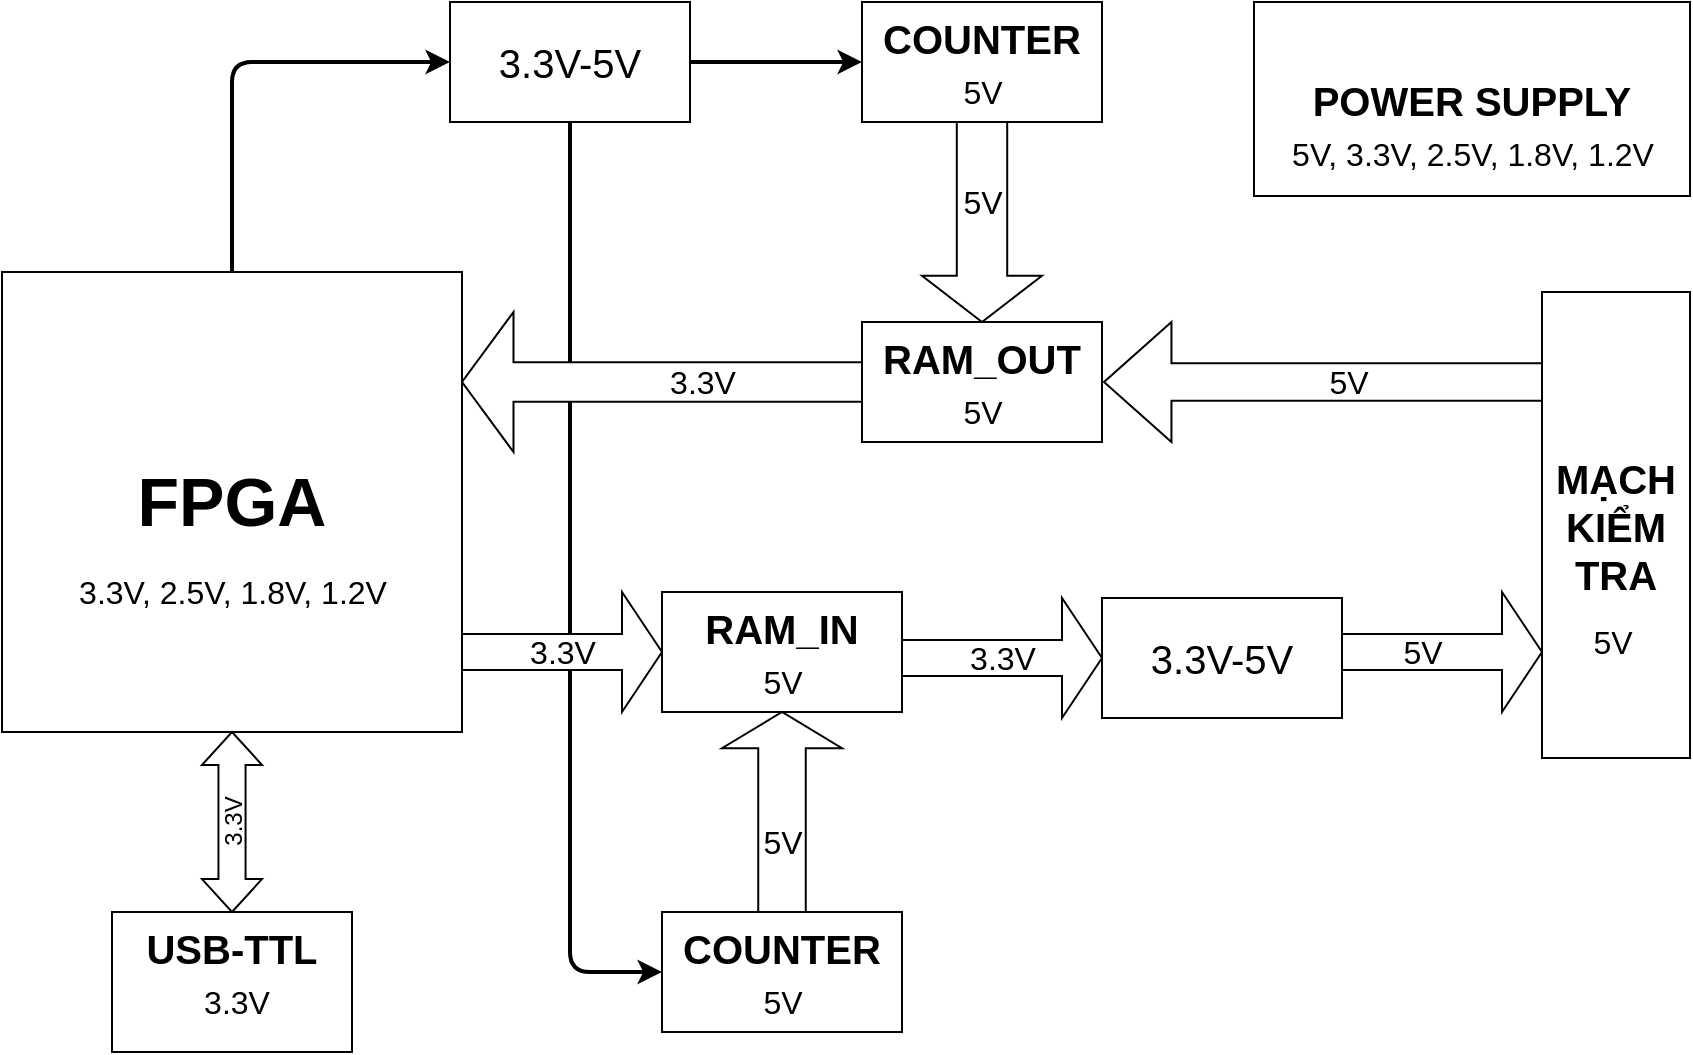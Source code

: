 <mxfile pages="5" scale="1" border="0">
    <diagram id="sGHtnwmwazoI8e1FeK_W" name="Sơ đồ phân chia điện áp">
        <mxGraphModel dx="1002" dy="568" grid="0" gridSize="10" guides="1" tooltips="1" connect="1" arrows="1" fold="1" page="0" pageScale="1" pageWidth="1169" pageHeight="827" math="0" shadow="0">
            <root>
                <mxCell id="0"/>
                <mxCell id="1" parent="0"/>
                <mxCell id="J04aRP4YRwg-HHfzy6TA-68" style="edgeStyle=orthogonalEdgeStyle;rounded=1;orthogonalLoop=1;jettySize=auto;html=1;entryX=0;entryY=0.5;entryDx=0;entryDy=0;fontSize=16;strokeWidth=2;movable=0;resizable=0;rotatable=0;deletable=0;editable=0;connectable=0;" parent="1" source="J04aRP4YRwg-HHfzy6TA-52" target="J04aRP4YRwg-HHfzy6TA-58" edge="1">
                    <mxGeometry relative="1" as="geometry"/>
                </mxCell>
                <mxCell id="J04aRP4YRwg-HHfzy6TA-1" value="&lt;font style=&quot;font-size: 20px;&quot;&gt;&lt;b&gt;COUNTER&lt;/b&gt;&lt;/font&gt;" style="rounded=0;whiteSpace=wrap;html=1;verticalAlign=top;movable=0;resizable=0;rotatable=0;deletable=0;editable=0;connectable=0;" parent="1" vertex="1">
                    <mxGeometry x="570" y="105" width="120" height="60" as="geometry"/>
                </mxCell>
                <mxCell id="J04aRP4YRwg-HHfzy6TA-3" value="&lt;font style=&quot;font-size: 34px;&quot;&gt;&lt;b&gt;FPGA&lt;/b&gt;&lt;/font&gt;" style="whiteSpace=wrap;html=1;aspect=fixed;movable=0;resizable=0;rotatable=0;deletable=0;editable=0;connectable=0;" parent="1" vertex="1">
                    <mxGeometry x="140" y="240" width="230" height="230" as="geometry"/>
                </mxCell>
                <mxCell id="J04aRP4YRwg-HHfzy6TA-7" value="" style="shape=singleArrow;direction=west;whiteSpace=wrap;html=1;fontSize=34;arrowWidth=0.281;arrowSize=0.125;movable=0;resizable=0;rotatable=0;deletable=0;editable=0;connectable=0;" parent="1" vertex="1">
                    <mxGeometry x="370" y="260" width="206" height="70" as="geometry"/>
                </mxCell>
                <mxCell id="J04aRP4YRwg-HHfzy6TA-9" value="" style="shape=singleArrow;whiteSpace=wrap;html=1;fontSize=20;movable=0;resizable=0;rotatable=0;deletable=0;editable=0;connectable=0;" parent="1" vertex="1">
                    <mxGeometry x="370" y="400" width="100" height="60" as="geometry"/>
                </mxCell>
                <mxCell id="J04aRP4YRwg-HHfzy6TA-10" value="&lt;font style=&quot;font-size: 20px;&quot;&gt;3.3V-5V&lt;/font&gt;" style="rounded=0;whiteSpace=wrap;html=1;movable=0;resizable=0;rotatable=0;deletable=0;editable=0;connectable=0;" parent="1" vertex="1">
                    <mxGeometry x="690" y="403" width="120" height="60" as="geometry"/>
                </mxCell>
                <mxCell id="J04aRP4YRwg-HHfzy6TA-19" value="3.3V" style="text;html=1;align=center;verticalAlign=middle;resizable=0;points=[];autosize=1;strokeColor=none;fillColor=none;fontSize=16;movable=0;rotatable=0;deletable=0;editable=0;connectable=0;" parent="1" vertex="1">
                    <mxGeometry x="460" y="280" width="60" height="30" as="geometry"/>
                </mxCell>
                <mxCell id="J04aRP4YRwg-HHfzy6TA-20" value="3.3V" style="text;html=1;align=center;verticalAlign=middle;resizable=0;points=[];autosize=1;strokeColor=none;fillColor=none;fontSize=16;movable=0;rotatable=0;deletable=0;editable=0;connectable=0;" parent="1" vertex="1">
                    <mxGeometry x="390" y="415" width="60" height="30" as="geometry"/>
                </mxCell>
                <mxCell id="J04aRP4YRwg-HHfzy6TA-23" value="&lt;font style=&quot;font-size: 20px;&quot;&gt;&lt;b&gt;MẠCH KIỂM TRA&lt;/b&gt;&lt;/font&gt;" style="rounded=0;whiteSpace=wrap;html=1;fontSize=20;movable=0;resizable=0;rotatable=0;deletable=0;editable=0;connectable=0;" parent="1" vertex="1">
                    <mxGeometry x="910" y="250" width="74" height="233" as="geometry"/>
                </mxCell>
                <mxCell id="J04aRP4YRwg-HHfzy6TA-27" value="&lt;font size=&quot;1&quot; style=&quot;&quot;&gt;&lt;b style=&quot;font-size: 20px;&quot;&gt;RAM_IN&lt;/b&gt;&lt;/font&gt;" style="rounded=0;whiteSpace=wrap;html=1;verticalAlign=top;movable=0;resizable=0;rotatable=0;deletable=0;editable=0;connectable=0;" parent="1" vertex="1">
                    <mxGeometry x="470" y="400" width="120" height="60" as="geometry"/>
                </mxCell>
                <mxCell id="J04aRP4YRwg-HHfzy6TA-32" value="" style="shape=singleArrow;direction=west;whiteSpace=wrap;html=1;fontSize=34;arrowWidth=0.313;arrowSize=0.154;movable=0;resizable=0;rotatable=0;deletable=0;editable=0;connectable=0;" parent="1" vertex="1">
                    <mxGeometry x="691" y="265" width="219" height="60" as="geometry"/>
                </mxCell>
                <mxCell id="J04aRP4YRwg-HHfzy6TA-34" value="5V" style="text;html=1;align=center;verticalAlign=middle;resizable=0;points=[];autosize=1;strokeColor=none;fillColor=none;fontSize=16;movable=0;rotatable=0;deletable=0;editable=0;connectable=0;" parent="1" vertex="1">
                    <mxGeometry x="610" y="135" width="40" height="30" as="geometry"/>
                </mxCell>
                <mxCell id="J04aRP4YRwg-HHfzy6TA-35" value="" style="shape=singleArrow;whiteSpace=wrap;html=1;fontSize=20;movable=0;resizable=0;rotatable=0;deletable=0;editable=0;connectable=0;" parent="1" vertex="1">
                    <mxGeometry x="810" y="400" width="100" height="60" as="geometry"/>
                </mxCell>
                <mxCell id="J04aRP4YRwg-HHfzy6TA-36" value="5V" style="text;html=1;align=center;verticalAlign=middle;resizable=0;points=[];autosize=1;strokeColor=none;fillColor=none;fontSize=16;movable=0;rotatable=0;deletable=0;editable=0;connectable=0;" parent="1" vertex="1">
                    <mxGeometry x="830" y="415" width="40" height="30" as="geometry"/>
                </mxCell>
                <mxCell id="J04aRP4YRwg-HHfzy6TA-37" value="3.3V, 2.5V, 1.8V, 1.2V" style="text;html=1;align=center;verticalAlign=middle;resizable=0;points=[];autosize=1;strokeColor=none;fillColor=none;fontSize=16;movable=0;rotatable=0;deletable=0;editable=0;connectable=0;" parent="1" vertex="1">
                    <mxGeometry x="165" y="385" width="180" height="30" as="geometry"/>
                </mxCell>
                <mxCell id="J04aRP4YRwg-HHfzy6TA-38" value="5V" style="text;html=1;align=center;verticalAlign=middle;resizable=0;points=[];autosize=1;strokeColor=none;fillColor=none;fontSize=16;movable=0;rotatable=0;deletable=0;editable=0;connectable=0;" parent="1" vertex="1">
                    <mxGeometry x="925" y="410" width="40" height="30" as="geometry"/>
                </mxCell>
                <mxCell id="J04aRP4YRwg-HHfzy6TA-39" value="5V" style="text;html=1;align=center;verticalAlign=middle;resizable=0;points=[];autosize=1;strokeColor=none;fillColor=none;fontSize=16;movable=0;rotatable=0;deletable=0;editable=0;connectable=0;" parent="1" vertex="1">
                    <mxGeometry x="510" y="430" width="40" height="30" as="geometry"/>
                </mxCell>
                <mxCell id="J04aRP4YRwg-HHfzy6TA-40" value="5V" style="text;html=1;align=center;verticalAlign=middle;resizable=0;points=[];autosize=1;strokeColor=none;fillColor=none;fontSize=16;movable=0;rotatable=0;deletable=0;editable=0;connectable=0;" parent="1" vertex="1">
                    <mxGeometry x="793" y="280" width="40" height="30" as="geometry"/>
                </mxCell>
                <mxCell id="J04aRP4YRwg-HHfzy6TA-41" value="" style="shape=singleArrow;whiteSpace=wrap;html=1;fontSize=20;movable=0;resizable=0;rotatable=0;deletable=0;editable=0;connectable=0;" parent="1" vertex="1">
                    <mxGeometry x="590" y="403" width="100" height="60" as="geometry"/>
                </mxCell>
                <mxCell id="J04aRP4YRwg-HHfzy6TA-42" value="3.3V" style="text;html=1;align=center;verticalAlign=middle;resizable=0;points=[];autosize=1;strokeColor=none;fillColor=none;fontSize=16;movable=0;rotatable=0;deletable=0;editable=0;connectable=0;" parent="1" vertex="1">
                    <mxGeometry x="610" y="418" width="60" height="30" as="geometry"/>
                </mxCell>
                <mxCell id="J04aRP4YRwg-HHfzy6TA-45" value="&lt;font size=&quot;1&quot; style=&quot;&quot;&gt;&lt;b style=&quot;font-size: 20px;&quot;&gt;RAM_OUT&lt;/b&gt;&lt;/font&gt;" style="rounded=0;whiteSpace=wrap;html=1;fillColor=default;verticalAlign=top;movable=0;resizable=0;rotatable=0;deletable=0;editable=0;connectable=0;" parent="1" vertex="1">
                    <mxGeometry x="570" y="265" width="120" height="60" as="geometry"/>
                </mxCell>
                <mxCell id="J04aRP4YRwg-HHfzy6TA-48" value="5V" style="text;html=1;align=center;verticalAlign=middle;resizable=0;points=[];autosize=1;strokeColor=none;fillColor=none;fontSize=16;movable=0;rotatable=0;deletable=0;editable=0;connectable=0;" parent="1" vertex="1">
                    <mxGeometry x="610" y="295" width="40" height="30" as="geometry"/>
                </mxCell>
                <mxCell id="J04aRP4YRwg-HHfzy6TA-49" value="" style="shape=singleArrow;direction=south;whiteSpace=wrap;html=1;shadow=0;fontSize=16;fillColor=none;arrowWidth=0.42;arrowSize=0.231;movable=0;resizable=0;rotatable=0;deletable=0;editable=0;connectable=0;" parent="1" vertex="1">
                    <mxGeometry x="600" y="165" width="60" height="100" as="geometry"/>
                </mxCell>
                <mxCell id="J04aRP4YRwg-HHfzy6TA-55" style="edgeStyle=orthogonalEdgeStyle;rounded=0;orthogonalLoop=1;jettySize=auto;html=1;exitX=1;exitY=0.5;exitDx=0;exitDy=0;entryX=0;entryY=0.5;entryDx=0;entryDy=0;fontSize=16;strokeWidth=2;movable=0;resizable=0;rotatable=0;deletable=0;editable=0;connectable=0;" parent="1" source="J04aRP4YRwg-HHfzy6TA-52" target="J04aRP4YRwg-HHfzy6TA-1" edge="1">
                    <mxGeometry relative="1" as="geometry"/>
                </mxCell>
                <mxCell id="J04aRP4YRwg-HHfzy6TA-52" value="&lt;font style=&quot;font-size: 20px;&quot;&gt;3.3V-5V&lt;/font&gt;" style="rounded=0;whiteSpace=wrap;html=1;movable=0;resizable=0;rotatable=0;deletable=0;editable=0;connectable=0;" parent="1" vertex="1">
                    <mxGeometry x="364" y="105" width="120" height="60" as="geometry"/>
                </mxCell>
                <mxCell id="J04aRP4YRwg-HHfzy6TA-63" style="edgeStyle=orthogonalEdgeStyle;rounded=1;orthogonalLoop=1;jettySize=auto;html=1;entryX=0;entryY=0.5;entryDx=0;entryDy=0;fontSize=16;strokeWidth=2;movable=0;resizable=0;rotatable=0;deletable=0;editable=0;connectable=0;" parent="1" source="J04aRP4YRwg-HHfzy6TA-3" target="J04aRP4YRwg-HHfzy6TA-52" edge="1">
                    <mxGeometry relative="1" as="geometry"/>
                </mxCell>
                <mxCell id="J04aRP4YRwg-HHfzy6TA-58" value="&lt;font style=&quot;font-size: 20px;&quot;&gt;&lt;b&gt;COUNTER&lt;/b&gt;&lt;/font&gt;" style="rounded=0;whiteSpace=wrap;html=1;fillColor=default;verticalAlign=top;movable=0;resizable=0;rotatable=0;deletable=0;editable=0;connectable=0;" parent="1" vertex="1">
                    <mxGeometry x="470" y="560" width="120" height="60" as="geometry"/>
                </mxCell>
                <mxCell id="J04aRP4YRwg-HHfzy6TA-56" value="5V" style="text;html=1;align=center;verticalAlign=middle;resizable=0;points=[];autosize=1;strokeColor=none;fillColor=none;fontSize=16;movable=0;rotatable=0;deletable=0;editable=0;connectable=0;" parent="1" vertex="1">
                    <mxGeometry x="510" y="590" width="40" height="30" as="geometry"/>
                </mxCell>
                <mxCell id="J04aRP4YRwg-HHfzy6TA-59" value="" style="shape=singleArrow;direction=north;whiteSpace=wrap;html=1;shadow=0;fontSize=16;fillColor=none;arrowWidth=0.396;arrowSize=0.181;movable=0;resizable=0;rotatable=0;deletable=0;editable=0;connectable=0;" parent="1" vertex="1">
                    <mxGeometry x="500" y="460" width="60" height="100" as="geometry"/>
                </mxCell>
                <mxCell id="J04aRP4YRwg-HHfzy6TA-61" value="5V" style="text;html=1;align=center;verticalAlign=middle;resizable=0;points=[];autosize=1;strokeColor=none;fillColor=none;fontSize=16;movable=0;rotatable=0;deletable=0;editable=0;connectable=0;" parent="1" vertex="1">
                    <mxGeometry x="510" y="510" width="40" height="30" as="geometry"/>
                </mxCell>
                <mxCell id="J04aRP4YRwg-HHfzy6TA-64" value="5V" style="text;html=1;align=center;verticalAlign=middle;resizable=0;points=[];autosize=1;strokeColor=none;fillColor=none;fontSize=16;movable=0;rotatable=0;deletable=0;editable=0;connectable=0;" parent="1" vertex="1">
                    <mxGeometry x="610" y="190" width="40" height="30" as="geometry"/>
                </mxCell>
                <mxCell id="J04aRP4YRwg-HHfzy6TA-69" value="&lt;b&gt;USB-TTL&lt;/b&gt;" style="rounded=0;whiteSpace=wrap;html=1;shadow=0;fontSize=20;fillColor=default;verticalAlign=top;movable=0;resizable=0;rotatable=0;deletable=0;editable=0;connectable=0;" parent="1" vertex="1">
                    <mxGeometry x="195" y="560" width="120" height="70" as="geometry"/>
                </mxCell>
                <mxCell id="J04aRP4YRwg-HHfzy6TA-73" value="3.3V" style="text;html=1;align=center;verticalAlign=middle;resizable=0;points=[];autosize=1;strokeColor=none;fillColor=none;fontSize=16;movable=0;rotatable=0;deletable=0;editable=0;connectable=0;" parent="1" vertex="1">
                    <mxGeometry x="227" y="590" width="60" height="30" as="geometry"/>
                </mxCell>
                <mxCell id="J04aRP4YRwg-HHfzy6TA-74" value="" style="shape=doubleArrow;direction=south;whiteSpace=wrap;html=1;shadow=0;fontSize=20;fillColor=default;arrowWidth=0.452;arrowSize=0.183;movable=0;resizable=0;rotatable=0;deletable=0;editable=0;connectable=0;" parent="1" vertex="1">
                    <mxGeometry x="240" y="470" width="30" height="90" as="geometry"/>
                </mxCell>
                <mxCell id="J04aRP4YRwg-HHfzy6TA-75" value="&lt;font style=&quot;font-size: 12px;&quot;&gt;3.3V&lt;/font&gt;" style="text;html=1;align=center;verticalAlign=middle;resizable=0;points=[];autosize=1;strokeColor=none;fillColor=none;fontSize=20;shadow=0;rotation=-90;movable=0;rotatable=0;deletable=0;editable=0;connectable=0;" parent="1" vertex="1">
                    <mxGeometry x="227" y="495" width="50" height="40" as="geometry"/>
                </mxCell>
                <mxCell id="J04aRP4YRwg-HHfzy6TA-76" value="&lt;div style=&quot;&quot;&gt;&lt;b style=&quot;background-color: initial; font-size: 20px; line-height: 1.2;&quot;&gt;POWER SUPPLY&lt;/b&gt;&lt;/div&gt;" style="rounded=0;whiteSpace=wrap;html=1;shadow=0;fontSize=12;fillColor=default;align=center;verticalAlign=middle;movable=0;resizable=0;rotatable=0;deletable=0;editable=0;connectable=0;" parent="1" vertex="1">
                    <mxGeometry x="766" y="105" width="218" height="97" as="geometry"/>
                </mxCell>
                <mxCell id="J04aRP4YRwg-HHfzy6TA-77" value="5V, 3.3V, 2.5V, 1.8V, 1.2V" style="text;html=1;align=center;verticalAlign=middle;resizable=0;points=[];autosize=1;strokeColor=none;fillColor=none;fontSize=16;movable=0;rotatable=0;deletable=0;editable=0;connectable=0;" parent="1" vertex="1">
                    <mxGeometry x="775.5" y="165" width="199" height="31" as="geometry"/>
                </mxCell>
            </root>
        </mxGraphModel>
    </diagram>
    <diagram id="uS4k01sDEMPNWWleJP_P" name="Sơ đồ nguyên lý">
        <mxGraphModel dx="1002" dy="968" grid="0" gridSize="5" guides="1" tooltips="1" connect="1" arrows="1" fold="1" page="0" pageScale="1" pageWidth="1169" pageHeight="827" background="none" math="0" shadow="0">
            <root>
                <mxCell id="0"/>
                <mxCell id="1" parent="0"/>
                <mxCell id="eHy5OKl6LT9Hl7CLkKKx-4" value="&lt;p style=&quot;line-height: 0%;&quot;&gt;&lt;font style=&quot;font-size: 18px;&quot;&gt;Bus địa chỉ 16 bit&lt;/font&gt;&lt;/p&gt;" style="html=1;shadow=0;dashed=0;align=center;verticalAlign=bottom;shape=mxgraph.arrows2.triadArrow;dy=7.07;dx=23.31;arrowHead=41.85;fontFamily=Helvetica;fontSize=24;fontColor=default;strokeColor=default;strokeWidth=2;fillColor=#CCCCCC;rotation=-90;horizontal=1;spacingBottom=-4;movable=0;resizable=0;rotatable=0;deletable=0;editable=0;connectable=0;" parent="1" vertex="1">
                    <mxGeometry x="871.39" y="359.13" width="313" height="131.75" as="geometry"/>
                </mxCell>
                <mxCell id="297_6RaHb2UWH078foVW-13" value="Tín hiệu cách ly" style="edgeStyle=none;exitX=0.25;exitY=1;exitDx=0;exitDy=0;entryX=0.5;entryY=1;entryDx=0;entryDy=0;strokeWidth=3;fontSize=18;strokeColor=#0000CC;labelBorderColor=none;html=1;movable=0;resizable=0;rotatable=0;deletable=0;editable=0;connectable=0;" parent="1" source="z0PADiJRMiL6y2MGorzI-4" target="z0PADiJRMiL6y2MGorzI-7" edge="1">
                    <mxGeometry x="0.043" y="-3" relative="1" as="geometry">
                        <Array as="points">
                            <mxPoint x="552" y="914"/>
                            <mxPoint x="1406" y="914"/>
                        </Array>
                        <mxPoint as="offset"/>
                    </mxGeometry>
                </mxCell>
                <mxCell id="297_6RaHb2UWH078foVW-20" value="Tín hiệu cách ly" style="edgeStyle=none;fillStyle=auto;html=1;exitX=0.25;exitY=0;exitDx=0;exitDy=0;strokeWidth=3;fontSize=18;fillColor=none;entryX=0.5;entryY=0;entryDx=0;entryDy=0;labelBackgroundColor=default;fontColor=default;strokeColor=#0000CC;movable=0;resizable=0;rotatable=0;deletable=0;editable=0;connectable=0;" parent="1" source="z0PADiJRMiL6y2MGorzI-4" target="297_6RaHb2UWH078foVW-12" edge="1">
                    <mxGeometry x="0.04" relative="1" as="geometry">
                        <mxPoint x="565.0" y="-35" as="targetPoint"/>
                        <Array as="points">
                            <mxPoint x="552" y="-60"/>
                            <mxPoint x="1407" y="-60"/>
                        </Array>
                        <mxPoint as="offset"/>
                    </mxGeometry>
                </mxCell>
                <UserObject label="&lt;font style=&quot;&quot;&gt;&lt;b style=&quot;&quot;&gt;&lt;font style=&quot;font-size: 40px;&quot;&gt;FPGA&lt;/font&gt;&lt;br&gt;&lt;font style=&quot;font-size: 35px;&quot;&gt;Spartan 6&lt;/font&gt;&lt;br&gt;&lt;/b&gt;&lt;/font&gt;" link="data:page/id,cck2CEQ4M-yUAi_b9hWY" id="z0PADiJRMiL6y2MGorzI-4">
                    <mxCell style="rounded=1;whiteSpace=wrap;html=1;fontFamily=Helvetica;fontSize=12;fontColor=default;align=center;strokeColor=default;strokeWidth=4;fillColor=#ce5050;connectable=0;movable=0;resizable=0;rotatable=0;deletable=0;editable=0;" parent="1" vertex="1">
                        <mxGeometry x="494" y="310" width="230" height="230" as="geometry"/>
                    </mxCell>
                </UserObject>
                <mxCell id="z0PADiJRMiL6y2MGorzI-7" value="&lt;font style=&quot;font-size: 20px;&quot;&gt;&lt;b&gt;Chuyển mức điện áp &lt;br&gt;3.3V to 5V&lt;/b&gt;&lt;/font&gt;" style="rounded=1;whiteSpace=wrap;html=1;fontFamily=Helvetica;fontSize=12;fontColor=default;align=center;strokeColor=default;fillColor=#FFB366;connectable=0;strokeWidth=3;movable=0;resizable=0;rotatable=0;deletable=0;editable=0;" parent="1" vertex="1">
                    <mxGeometry x="1335" y="749" width="142" height="135" as="geometry"/>
                </mxCell>
                <mxCell id="z0PADiJRMiL6y2MGorzI-22" value="&lt;font size=&quot;1&quot; style=&quot;&quot;&gt;&lt;b style=&quot;font-size: 24px;&quot;&gt;RAM_IN&lt;/b&gt;&lt;/font&gt;" style="rounded=1;whiteSpace=wrap;html=1;fontFamily=Helvetica;fontSize=12;fontColor=default;align=center;strokeColor=default;strokeWidth=3;fillColor=#66B2FF;connectable=0;movable=0;resizable=0;rotatable=0;deletable=0;editable=0;" parent="1" vertex="1">
                    <mxGeometry x="962.51" y="164" width="218" height="104" as="geometry"/>
                </mxCell>
                <mxCell id="z0PADiJRMiL6y2MGorzI-32" value="&lt;b&gt;USB-TTL&lt;/b&gt;" style="rounded=1;whiteSpace=wrap;html=1;shadow=0;fontFamily=Helvetica;fontSize=20;fontColor=default;align=center;strokeColor=default;fillColor=#99FF99;connectable=0;strokeWidth=2;movable=0;resizable=0;rotatable=0;deletable=0;editable=0;" parent="1" vertex="1">
                    <mxGeometry x="238" y="390" width="120" height="70" as="geometry"/>
                </mxCell>
                <UserObject label="" link="data:page/id,9vX-UYJqlX9p4YQE0THG" id="Eknbp8VvzZbsxkmtPXxL-1">
                    <mxCell style="fontColor=#0066CC;verticalAlign=top;verticalLabelPosition=bottom;labelPosition=center;align=center;html=1;outlineConnect=0;fillColor=#CCCCCC;strokeColor=#6881B3;gradientColor=none;gradientDirection=north;strokeWidth=2;shape=mxgraph.networks.laptop;fontSize=17;movable=0;resizable=0;rotatable=0;deletable=0;editable=0;connectable=0;" parent="1" vertex="1">
                        <mxGeometry x="228" y="127" width="140" height="95" as="geometry"/>
                    </mxCell>
                </UserObject>
                <mxCell id="Eknbp8VvzZbsxkmtPXxL-11" value="&lt;font color=&quot;#000000&quot;&gt;Laptop&lt;/font&gt;" style="text;html=1;align=center;verticalAlign=middle;resizable=0;points=[];autosize=1;fontSize=17;strokeColor=none;strokeWidth=1;movable=0;rotatable=0;deletable=0;editable=0;connectable=0;" parent="1" vertex="1">
                    <mxGeometry x="260.5" y="136" width="75" height="35" as="geometry"/>
                </mxCell>
                <UserObject label="&lt;font size=&quot;1&quot; style=&quot;&quot;&gt;&lt;b style=&quot;font-size: 24px;&quot;&gt;RAM_OUT&lt;/b&gt;&lt;/font&gt;" link="data:page/id,miJsFTSPdNQonY-O8bbQ" id="eHy5OKl6LT9Hl7CLkKKx-1">
                    <mxCell style="rounded=1;whiteSpace=wrap;html=1;fontFamily=Helvetica;fontSize=12;fontColor=default;align=center;strokeColor=default;strokeWidth=3;fillColor=#66B2FF;connectable=0;movable=0;resizable=0;rotatable=0;deletable=0;editable=0;" parent="1" vertex="1">
                        <mxGeometry x="958.64" y="583" width="225.75" height="103" as="geometry"/>
                    </mxCell>
                </UserObject>
                <mxCell id="eHy5OKl6LT9Hl7CLkKKx-2" value="&lt;font style=&quot;font-size: 20px;&quot;&gt;&lt;b&gt;Bộ đếm nhị phân 16 bit&lt;br&gt;&lt;/b&gt;&lt;/font&gt;" style="rounded=1;whiteSpace=wrap;html=1;fontFamily=Helvetica;fontSize=12;fontColor=default;align=center;strokeColor=default;strokeWidth=3;fillColor=#BABABA;connectable=0;movable=0;resizable=0;rotatable=0;deletable=0;editable=0;" parent="1" vertex="1">
                    <mxGeometry x="848" y="372.5" width="150" height="105" as="geometry"/>
                </mxCell>
                <mxCell id="eHy5OKl6LT9Hl7CLkKKx-6" value="MẠCH KIỂM TRA" style="rounded=1;whiteSpace=wrap;html=1;strokeWidth=3;fontSize=30;horizontal=0;fontStyle=1;fillColor=#CF9153;movable=0;resizable=0;rotatable=0;deletable=0;editable=0;connectable=0;" parent="1" vertex="1">
                    <mxGeometry x="1346" y="245" width="120" height="340" as="geometry"/>
                </mxCell>
                <mxCell id="0kMDWetSmwjh1msUEx09-11" value="RX, TX" style="shape=flexArrow;endArrow=classic;startArrow=classic;html=1;fontSize=10;width=12.771;startSize=6.014;labelBackgroundColor=none;fillColor=#CCFF99;spacingBottom=-1;movable=0;resizable=0;rotatable=0;deletable=0;editable=0;connectable=0;" parent="1" edge="1">
                    <mxGeometry width="100" height="100" relative="1" as="geometry">
                        <mxPoint x="358.5" y="424.29" as="sourcePoint"/>
                        <mxPoint x="491.5" y="424.29" as="targetPoint"/>
                    </mxGeometry>
                </mxCell>
                <mxCell id="0kMDWetSmwjh1msUEx09-14" value="USB" style="shape=flexArrow;endArrow=classic;startArrow=classic;html=1;entryX=0.5;entryY=1;entryDx=0;entryDy=0;entryPerimeter=0;exitX=0.5;exitY=0;exitDx=0;exitDy=0;horizontal=0;fillColor=#CCFF99;labelBackgroundColor=none;fontSize=10;movable=0;resizable=0;rotatable=0;deletable=0;editable=0;connectable=0;" parent="1" source="z0PADiJRMiL6y2MGorzI-32" target="Eknbp8VvzZbsxkmtPXxL-1" edge="1">
                    <mxGeometry width="100" height="100" relative="1" as="geometry">
                        <mxPoint x="267" y="356" as="sourcePoint"/>
                        <mxPoint x="367" y="256" as="targetPoint"/>
                        <mxPoint as="offset"/>
                    </mxGeometry>
                </mxCell>
                <mxCell id="0kMDWetSmwjh1msUEx09-15" value="&lt;font style=&quot;font-size: 11px;&quot;&gt;2 bit (clk &amp;amp; rst)&lt;/font&gt;" style="shape=flexArrow;endArrow=classic;html=1;entryX=0;entryY=0.5;entryDx=0;entryDy=0;exitX=1;exitY=0.5;exitDx=0;exitDy=0;verticalAlign=middle;fontSize=7;width=10.791;endSize=5.573;strokeWidth=2;fillColor=#CCCCCC;labelBackgroundColor=none;endWidth=9.309;spacingBottom=0;spacingTop=0;movable=0;resizable=0;rotatable=0;deletable=0;editable=0;connectable=0;" parent="1" edge="1">
                    <mxGeometry x="-0.177" width="50" height="50" relative="1" as="geometry">
                        <mxPoint x="724" y="424" as="sourcePoint"/>
                        <mxPoint x="848" y="424" as="targetPoint"/>
                        <mxPoint as="offset"/>
                    </mxGeometry>
                </mxCell>
                <mxCell id="0kMDWetSmwjh1msUEx09-17" value="&lt;span style=&quot;font-size: 20px;&quot;&gt;Bus dữ liệu 48 bit&lt;/span&gt;" style="shape=flexArrow;endArrow=classic;html=1;exitX=0.5;exitY=1;exitDx=0;exitDy=0;width=38.333;endSize=16.6;entryX=0;entryY=0.5;entryDx=0;entryDy=0;endWidth=25.529;strokeWidth=2;fillColor=#FFE599;strokeColor=default;labelBackgroundColor=none;movable=0;resizable=0;rotatable=0;deletable=0;editable=0;connectable=0;" parent="1" source="z0PADiJRMiL6y2MGorzI-4" target="z0PADiJRMiL6y2MGorzI-7" edge="1">
                    <mxGeometry width="50" height="50" relative="1" as="geometry">
                        <mxPoint x="700" y="814" as="sourcePoint"/>
                        <mxPoint x="1260" y="740" as="targetPoint"/>
                        <Array as="points">
                            <mxPoint x="610" y="820"/>
                        </Array>
                    </mxGeometry>
                </mxCell>
                <mxCell id="297_6RaHb2UWH078foVW-11" value="&lt;font style=&quot;font-size: 17px;&quot;&gt;48 bit&lt;/font&gt;" style="html=1;shadow=0;dashed=0;align=center;verticalAlign=middle;shape=mxgraph.arrows2.twoWayArrow;dy=0.6;dx=35;strokeWidth=2;fontSize=18;rotation=-90;fillColor=#FFE599;movable=0;resizable=0;rotatable=0;deletable=0;editable=0;connectable=0;" parent="1" vertex="1">
                    <mxGeometry x="1016.89" y="711.63" width="109.26" height="60" as="geometry"/>
                </mxCell>
                <mxCell id="297_6RaHb2UWH078foVW-12" value="&lt;font style=&quot;font-size: 20px;&quot;&gt;&lt;b&gt;Chuyển mức điện áp &lt;br&gt;5V to 3.3V&lt;/b&gt;&lt;/font&gt;" style="rounded=1;whiteSpace=wrap;html=1;fontFamily=Helvetica;fontSize=12;fontColor=default;align=center;strokeColor=default;fillColor=#FFB366;connectable=0;strokeWidth=3;movable=0;resizable=0;rotatable=0;deletable=0;editable=0;" parent="1" vertex="1">
                    <mxGeometry x="1336" y="-29" width="141" height="133.5" as="geometry"/>
                </mxCell>
                <mxCell id="297_6RaHb2UWH078foVW-18" value="&lt;font style=&quot;font-size: 20px;&quot;&gt;47 bit&lt;/font&gt;" style="shape=flexArrow;endArrow=classic;html=1;fillStyle=auto;strokeWidth=2;fontSize=18;fillColor=#FFE599;exitX=0.5;exitY=0;exitDx=0;exitDy=0;entryX=0.5;entryY=1;entryDx=0;entryDy=0;endWidth=42.857;endSize=11.611;width=32;horizontal=0;strokeColor=default;labelBackgroundColor=none;movable=0;resizable=0;rotatable=0;deletable=0;editable=0;connectable=0;" parent="1" source="z0PADiJRMiL6y2MGorzI-7" target="eHy5OKl6LT9Hl7CLkKKx-6" edge="1">
                    <mxGeometry x="-0.281" width="50" height="50" relative="1" as="geometry">
                        <mxPoint x="1405" y="690" as="sourcePoint"/>
                        <mxPoint x="1455" y="640" as="targetPoint"/>
                        <mxPoint as="offset"/>
                    </mxGeometry>
                </mxCell>
                <mxCell id="297_6RaHb2UWH078foVW-23" value="&lt;font style=&quot;font-size: 20px;&quot;&gt;58 bit&lt;/font&gt;" style="shape=flexArrow;endArrow=classic;html=1;fillStyle=auto;strokeWidth=2;fontSize=18;fillColor=#FFE599;exitX=0.5;exitY=0;exitDx=0;exitDy=0;entryX=0.5;entryY=1;entryDx=0;entryDy=0;endWidth=43.211;endSize=8.67;width=32.308;horizontal=0;strokeColor=default;labelBackgroundColor=none;movable=0;resizable=0;rotatable=0;deletable=0;editable=0;connectable=0;" parent="1" source="eHy5OKl6LT9Hl7CLkKKx-6" target="297_6RaHb2UWH078foVW-12" edge="1">
                    <mxGeometry width="50" height="50" relative="1" as="geometry">
                        <mxPoint x="1405" y="275" as="sourcePoint"/>
                        <mxPoint x="1455" y="225" as="targetPoint"/>
                    </mxGeometry>
                </mxCell>
                <mxCell id="297_6RaHb2UWH078foVW-24" value="&lt;font style=&quot;font-size: 17px;&quot;&gt;64 bit&lt;/font&gt;" style="html=1;shadow=0;dashed=0;align=center;verticalAlign=middle;shape=mxgraph.arrows2.twoWayArrow;dy=0.6;dx=35;strokeWidth=2;fontSize=18;rotation=-90;fillColor=#FFE599;movable=0;resizable=0;rotatable=0;deletable=0;editable=0;connectable=0;" parent="1" vertex="1">
                    <mxGeometry x="1021.59" y="81.6" width="103.32" height="60" as="geometry"/>
                </mxCell>
                <mxCell id="Tfe28vTidC-w2K06HsSk-2" value="" style="shape=flexArrow;endArrow=classic;html=1;fillStyle=auto;strokeWidth=2;fontSize=20;fillColor=#FFE599;entryX=0.5;entryY=0;entryDx=0;entryDy=0;exitX=0;exitY=0.5;exitDx=0;exitDy=0;endWidth=35.676;endSize=16.043;width=39;labelBackgroundColor=none;labelBorderColor=none;fontColor=default;movable=0;resizable=0;rotatable=0;deletable=0;editable=0;connectable=0;" parent="1" source="297_6RaHb2UWH078foVW-12" target="z0PADiJRMiL6y2MGorzI-4" edge="1">
                    <mxGeometry width="50" height="50" relative="1" as="geometry">
                        <mxPoint x="1335" y="45" as="sourcePoint"/>
                        <mxPoint x="609" y="310" as="targetPoint"/>
                        <Array as="points">
                            <mxPoint x="609" y="38"/>
                        </Array>
                    </mxGeometry>
                </mxCell>
                <mxCell id="Tfe28vTidC-w2K06HsSk-4" value="Bus dữ liệu 64 bit" style="edgeLabel;html=1;align=center;verticalAlign=middle;resizable=0;points=[];fontSize=20;fontFamily=Helvetica;fontColor=default;labelBackgroundColor=none;movable=0;rotatable=0;deletable=0;editable=0;connectable=0;" parent="Tfe28vTidC-w2K06HsSk-2" vertex="1" connectable="0">
                    <mxGeometry x="-0.142" y="1" relative="1" as="geometry">
                        <mxPoint x="-68" y="-1" as="offset"/>
                    </mxGeometry>
                </mxCell>
                <mxCell id="Tfe28vTidC-w2K06HsSk-10" value="&lt;font style=&quot;font-size: 15px;&quot;&gt;Bus điều khiển /CE, /OE, /WE&lt;/font&gt;" style="shape=flexArrow;endArrow=classic;html=1;rounded=1;labelBackgroundColor=none;strokeColor=default;strokeWidth=2;fontFamily=Helvetica;fontSize=12;fontColor=default;endSize=11.919;fillColor=#99CCFF;entryX=0;entryY=0.5;entryDx=0;entryDy=0;exitX=0.781;exitY=0.002;exitDx=0;exitDy=0;exitPerimeter=0;endWidth=20.45;width=19.167;movable=0;resizable=0;rotatable=0;deletable=0;editable=0;connectable=0;" parent="1" source="z0PADiJRMiL6y2MGorzI-4" target="z0PADiJRMiL6y2MGorzI-22" edge="1">
                    <mxGeometry x="0.151" width="50" height="50" relative="1" as="geometry">
                        <mxPoint x="715" y="210" as="sourcePoint"/>
                        <mxPoint x="765" y="160" as="targetPoint"/>
                        <Array as="points">
                            <mxPoint x="674" y="216"/>
                        </Array>
                        <mxPoint as="offset"/>
                    </mxGeometry>
                </mxCell>
                <mxCell id="Tfe28vTidC-w2K06HsSk-11" value="&lt;font style=&quot;font-size: 15px;&quot;&gt;Bus điều khiển /CE, /OE, /WE&lt;/font&gt;" style="shape=flexArrow;endArrow=classic;html=1;rounded=1;labelBackgroundColor=none;strokeColor=default;strokeWidth=2;fontFamily=Helvetica;fontSize=12;fontColor=default;endSize=11.768;fillColor=#99CCFF;entryX=0;entryY=0.5;entryDx=0;entryDy=0;endWidth=32.51;width=22.857;movable=0;resizable=0;rotatable=0;deletable=0;editable=0;connectable=0;" parent="1" target="eHy5OKl6LT9Hl7CLkKKx-1" edge="1">
                    <mxGeometry x="0.141" width="50" height="50" relative="1" as="geometry">
                        <mxPoint x="675" y="540" as="sourcePoint"/>
                        <mxPoint x="850" y="650" as="targetPoint"/>
                        <Array as="points">
                            <mxPoint x="675" y="635"/>
                        </Array>
                        <mxPoint as="offset"/>
                    </mxGeometry>
                </mxCell>
            </root>
        </mxGraphModel>
    </diagram>
    <diagram id="miJsFTSPdNQonY-O8bbQ" name="Khối RAM">
        <mxGraphModel dx="1488" dy="632" grid="0" gridSize="10" guides="1" tooltips="1" connect="1" arrows="1" fold="1" page="0" pageScale="1" pageWidth="1169" pageHeight="827" math="0" shadow="0">
            <root>
                <mxCell id="0"/>
                <mxCell id="1" parent="0"/>
                <mxCell id="OrWZpNaT-oY8ZSAmJ3so-1" value="&lt;font size=&quot;1&quot; style=&quot;&quot;&gt;&lt;b style=&quot;font-size: 24px;&quot;&gt;IC&amp;nbsp; RAM 1&lt;/b&gt;&lt;/font&gt;" style="rounded=1;whiteSpace=wrap;html=1;fontFamily=Helvetica;fontSize=12;fontColor=default;align=center;strokeColor=default;strokeWidth=3;fillColor=#66B2FF;connectable=0;movable=0;resizable=0;rotatable=0;deletable=0;editable=0;" parent="1" vertex="1">
                    <mxGeometry x="130" y="325" width="225.75" height="103" as="geometry"/>
                </mxCell>
                <mxCell id="OrWZpNaT-oY8ZSAmJ3so-15" value="&lt;font style=&quot;font-size: 25px;&quot;&gt;16 bit&lt;/font&gt;" style="html=1;shadow=0;dashed=0;align=center;verticalAlign=middle;shape=mxgraph.arrows2.arrow;dy=0.6;dx=40;direction=south;notch=0;fontSize=18;fontColor=default;horizontal=0;movable=0;resizable=0;rotatable=0;deletable=0;editable=0;connectable=0;fillColor=#FFE599;" parent="1" vertex="1">
                    <mxGeometry x="207" y="429" width="70" height="100" as="geometry"/>
                </mxCell>
                <mxCell id="OrWZpNaT-oY8ZSAmJ3so-19" value="&lt;font style=&quot;font-size: 35px;&quot;&gt;Bus dữ liệu 48 bit&lt;/font&gt;" style="rounded=0;whiteSpace=wrap;html=1;fontSize=18;fontColor=default;strokeWidth=2;strokeColor=default;fillColor=#FFE599;labelBackgroundColor=none;movable=0;resizable=0;rotatable=0;deletable=0;editable=0;connectable=0;" parent="1" vertex="1">
                    <mxGeometry x="193" y="529" width="880" height="44" as="geometry"/>
                </mxCell>
                <mxCell id="OrWZpNaT-oY8ZSAmJ3so-27" value="&lt;font style=&quot;font-size: 25px;&quot;&gt;16 bit&lt;/font&gt;" style="html=1;shadow=0;dashed=0;align=center;verticalAlign=middle;shape=mxgraph.arrows2.arrow;dy=0.6;dx=40;direction=south;notch=0;fontSize=18;fontColor=default;horizontal=0;movable=0;resizable=0;rotatable=0;deletable=0;editable=0;connectable=0;fillColor=#FFE599;" parent="1" vertex="1">
                    <mxGeometry x="598" y="429" width="70" height="100" as="geometry"/>
                </mxCell>
                <mxCell id="OrWZpNaT-oY8ZSAmJ3so-28" value="&lt;font style=&quot;font-size: 25px;&quot;&gt;16 bit&lt;/font&gt;" style="html=1;shadow=0;dashed=0;align=center;verticalAlign=middle;shape=mxgraph.arrows2.arrow;dy=0.6;dx=40;direction=south;notch=0;fontSize=18;fontColor=default;horizontal=0;movable=0;resizable=0;rotatable=0;deletable=0;editable=0;connectable=0;fillColor=#FFE599;" parent="1" vertex="1">
                    <mxGeometry x="988.88" y="428" width="70" height="100" as="geometry"/>
                </mxCell>
                <mxCell id="OrWZpNaT-oY8ZSAmJ3so-29" value="&lt;font style=&quot;font-size: 25px;&quot;&gt;16 bit&lt;/font&gt;" style="html=1;shadow=0;dashed=0;align=center;verticalAlign=middle;shape=mxgraph.arrows2.arrow;dy=0.6;dx=40;direction=south;notch=0;fontSize=18;fontColor=default;horizontal=0;movable=0;resizable=0;rotatable=0;deletable=0;editable=0;connectable=0;fillColor=#CCCCCC;" parent="1" vertex="1">
                    <mxGeometry x="988.87" y="223" width="70" height="100" as="geometry"/>
                </mxCell>
                <mxCell id="OrWZpNaT-oY8ZSAmJ3so-30" value="&lt;font style=&quot;font-size: 25px;&quot;&gt;16 bit&lt;/font&gt;" style="html=1;shadow=0;dashed=0;align=center;verticalAlign=middle;shape=mxgraph.arrows2.arrow;dy=0.6;dx=40;direction=south;notch=0;fontSize=18;fontColor=default;horizontal=0;movable=0;resizable=0;rotatable=0;deletable=0;editable=0;connectable=0;fillColor=#CCCCCC;" parent="1" vertex="1">
                    <mxGeometry x="598.88" y="223" width="70" height="100" as="geometry"/>
                </mxCell>
                <mxCell id="OrWZpNaT-oY8ZSAmJ3so-31" value="&lt;font style=&quot;font-size: 25px;&quot;&gt;16 bit&lt;/font&gt;" style="html=1;shadow=0;dashed=0;align=center;verticalAlign=middle;shape=mxgraph.arrows2.arrow;dy=0.6;dx=40;direction=south;notch=0;fontSize=18;fontColor=default;horizontal=0;movable=0;resizable=0;rotatable=0;deletable=0;editable=0;connectable=0;fillColor=#CCCCCC;" parent="1" vertex="1">
                    <mxGeometry x="207.87" y="223" width="70" height="100" as="geometry"/>
                </mxCell>
                <mxCell id="OrWZpNaT-oY8ZSAmJ3so-26" value="&lt;div style=&quot;line-height: 100%;&quot;&gt;&lt;span style=&quot;font-size: 25px; background-color: initial;&quot;&gt;Bus địa chỉ 16 bit&lt;/span&gt;&lt;/div&gt;" style="rounded=0;whiteSpace=wrap;html=1;labelBackgroundColor=none;strokeColor=default;strokeWidth=2;fontSize=35;fontColor=default;fillColor=#CCCCCC;labelPosition=center;verticalLabelPosition=middle;align=left;verticalAlign=middle;textDirection=ltr;movable=0;resizable=0;rotatable=0;deletable=0;editable=0;connectable=0;" parent="1" vertex="1">
                    <mxGeometry x="15" y="195" width="1023" height="30" as="geometry"/>
                </mxCell>
                <mxCell id="OrWZpNaT-oY8ZSAmJ3so-32" value="" style="endArrow=none;html=1;rounded=1;shadow=0;labelBackgroundColor=none;sketch=0;fontSize=25;fontColor=default;fillColor=default;entryX=0;entryY=0.25;entryDx=0;entryDy=0;movable=0;resizable=0;rotatable=0;deletable=0;editable=0;connectable=0;" parent="1" target="OrWZpNaT-oY8ZSAmJ3so-1" edge="1">
                    <mxGeometry width="50" height="50" relative="1" as="geometry">
                        <mxPoint x="84" y="351" as="sourcePoint"/>
                        <mxPoint x="111" y="344" as="targetPoint"/>
                    </mxGeometry>
                </mxCell>
                <mxCell id="OrWZpNaT-oY8ZSAmJ3so-33" value="" style="endArrow=none;html=1;rounded=1;shadow=0;labelBackgroundColor=none;sketch=0;fontSize=25;fontColor=default;fillColor=default;entryX=0;entryY=0.5;entryDx=0;entryDy=0;movable=0;resizable=0;rotatable=0;deletable=0;editable=0;connectable=0;" parent="1" target="OrWZpNaT-oY8ZSAmJ3so-1" edge="1">
                    <mxGeometry width="50" height="50" relative="1" as="geometry">
                        <mxPoint x="84" y="376.49" as="sourcePoint"/>
                        <mxPoint x="130" y="376.24" as="targetPoint"/>
                    </mxGeometry>
                </mxCell>
                <mxCell id="OrWZpNaT-oY8ZSAmJ3so-34" value="" style="endArrow=none;html=1;rounded=1;shadow=0;labelBackgroundColor=none;sketch=0;fontSize=25;fontColor=default;fillColor=default;entryX=0;entryY=0.75;entryDx=0;entryDy=0;movable=0;resizable=0;rotatable=0;deletable=0;editable=0;connectable=0;" parent="1" target="OrWZpNaT-oY8ZSAmJ3so-1" edge="1">
                    <mxGeometry width="50" height="50" relative="1" as="geometry">
                        <mxPoint x="84" y="402" as="sourcePoint"/>
                        <mxPoint x="130" y="404.01" as="targetPoint"/>
                    </mxGeometry>
                </mxCell>
                <mxCell id="OrWZpNaT-oY8ZSAmJ3so-44" value="&lt;font style=&quot;font-size: 15px;&quot;&gt;/CE&lt;/font&gt;" style="text;html=1;align=center;verticalAlign=middle;resizable=0;points=[];autosize=1;strokeColor=none;fillColor=none;fontSize=15;fontColor=default;movable=0;rotatable=0;deletable=0;editable=0;connectable=0;" parent="1" vertex="1">
                    <mxGeometry x="78" y="327" width="43" height="30" as="geometry"/>
                </mxCell>
                <mxCell id="OrWZpNaT-oY8ZSAmJ3so-45" value="/OE" style="text;html=1;align=center;verticalAlign=middle;resizable=0;points=[];autosize=1;strokeColor=none;fillColor=none;fontSize=15;fontColor=default;movable=0;rotatable=0;deletable=0;editable=0;connectable=0;" parent="1" vertex="1">
                    <mxGeometry x="78" y="353" width="44" height="30" as="geometry"/>
                </mxCell>
                <mxCell id="OrWZpNaT-oY8ZSAmJ3so-46" value="/WE" style="text;html=1;align=center;verticalAlign=middle;resizable=0;points=[];autosize=1;strokeColor=none;fillColor=none;fontSize=15;fontColor=default;movable=0;rotatable=0;deletable=0;editable=0;connectable=0;" parent="1" vertex="1">
                    <mxGeometry x="77" y="379" width="46" height="30" as="geometry"/>
                </mxCell>
                <mxCell id="OrWZpNaT-oY8ZSAmJ3so-47" value="&lt;font size=&quot;1&quot; style=&quot;&quot;&gt;&lt;b style=&quot;font-size: 24px;&quot;&gt;IC&amp;nbsp; RAM 2&lt;/b&gt;&lt;/font&gt;" style="rounded=1;whiteSpace=wrap;html=1;fontFamily=Helvetica;fontSize=12;fontColor=default;align=center;strokeColor=default;strokeWidth=3;fillColor=#66B2FF;connectable=0;movable=0;resizable=0;rotatable=0;deletable=0;editable=0;" parent="1" vertex="1">
                    <mxGeometry x="534" y="325" width="225.75" height="103" as="geometry"/>
                </mxCell>
                <mxCell id="OrWZpNaT-oY8ZSAmJ3so-48" value="" style="endArrow=none;html=1;rounded=1;shadow=0;labelBackgroundColor=none;sketch=0;fontSize=25;fontColor=default;fillColor=default;entryX=0;entryY=0.25;entryDx=0;entryDy=0;movable=0;resizable=0;rotatable=0;deletable=0;editable=0;connectable=0;" parent="1" target="OrWZpNaT-oY8ZSAmJ3so-47" edge="1">
                    <mxGeometry width="50" height="50" relative="1" as="geometry">
                        <mxPoint x="488.0" y="351" as="sourcePoint"/>
                        <mxPoint x="515" y="344" as="targetPoint"/>
                    </mxGeometry>
                </mxCell>
                <mxCell id="OrWZpNaT-oY8ZSAmJ3so-49" value="" style="endArrow=none;html=1;rounded=1;shadow=0;labelBackgroundColor=none;sketch=0;fontSize=25;fontColor=default;fillColor=default;entryX=0;entryY=0.5;entryDx=0;entryDy=0;movable=0;resizable=0;rotatable=0;deletable=0;editable=0;connectable=0;" parent="1" target="OrWZpNaT-oY8ZSAmJ3so-47" edge="1">
                    <mxGeometry width="50" height="50" relative="1" as="geometry">
                        <mxPoint x="488.0" y="376.49" as="sourcePoint"/>
                        <mxPoint x="534" y="376.24" as="targetPoint"/>
                    </mxGeometry>
                </mxCell>
                <mxCell id="OrWZpNaT-oY8ZSAmJ3so-50" value="" style="endArrow=none;html=1;rounded=1;shadow=0;labelBackgroundColor=none;sketch=0;fontSize=25;fontColor=default;fillColor=default;entryX=0;entryY=0.75;entryDx=0;entryDy=0;movable=0;resizable=0;rotatable=0;deletable=0;editable=0;connectable=0;" parent="1" target="OrWZpNaT-oY8ZSAmJ3so-47" edge="1">
                    <mxGeometry width="50" height="50" relative="1" as="geometry">
                        <mxPoint x="488.0" y="402" as="sourcePoint"/>
                        <mxPoint x="534" y="404.01" as="targetPoint"/>
                    </mxGeometry>
                </mxCell>
                <mxCell id="OrWZpNaT-oY8ZSAmJ3so-51" value="&lt;font style=&quot;font-size: 15px;&quot;&gt;/CE&lt;/font&gt;" style="text;html=1;align=center;verticalAlign=middle;resizable=0;points=[];autosize=1;strokeColor=none;fillColor=none;fontSize=15;fontColor=default;movable=0;rotatable=0;deletable=0;editable=0;connectable=0;" parent="1" vertex="1">
                    <mxGeometry x="482" y="327" width="43" height="30" as="geometry"/>
                </mxCell>
                <mxCell id="OrWZpNaT-oY8ZSAmJ3so-52" value="/OE" style="text;html=1;align=center;verticalAlign=middle;resizable=0;points=[];autosize=1;strokeColor=none;fillColor=none;fontSize=15;fontColor=default;movable=0;rotatable=0;deletable=0;editable=0;connectable=0;" parent="1" vertex="1">
                    <mxGeometry x="482" y="353" width="44" height="30" as="geometry"/>
                </mxCell>
                <mxCell id="OrWZpNaT-oY8ZSAmJ3so-53" value="/WE" style="text;html=1;align=center;verticalAlign=middle;resizable=0;points=[];autosize=1;strokeColor=none;fillColor=none;fontSize=15;fontColor=default;movable=0;rotatable=0;deletable=0;editable=0;connectable=0;" parent="1" vertex="1">
                    <mxGeometry x="481" y="379" width="46" height="30" as="geometry"/>
                </mxCell>
                <mxCell id="OrWZpNaT-oY8ZSAmJ3so-54" value="&lt;font size=&quot;1&quot; style=&quot;&quot;&gt;&lt;b style=&quot;font-size: 24px;&quot;&gt;IC&amp;nbsp; RAM 3&lt;/b&gt;&lt;/font&gt;" style="rounded=1;whiteSpace=wrap;html=1;fontFamily=Helvetica;fontSize=12;fontColor=default;align=center;strokeColor=default;strokeWidth=3;fillColor=#66B2FF;connectable=0;movable=0;resizable=0;rotatable=0;deletable=0;editable=0;" parent="1" vertex="1">
                    <mxGeometry x="914" y="325" width="225.75" height="103" as="geometry"/>
                </mxCell>
                <mxCell id="OrWZpNaT-oY8ZSAmJ3so-55" value="" style="endArrow=none;html=1;rounded=1;shadow=0;labelBackgroundColor=none;sketch=0;fontSize=25;fontColor=default;fillColor=default;entryX=0;entryY=0.25;entryDx=0;entryDy=0;movable=0;resizable=0;rotatable=0;deletable=0;editable=0;connectable=0;" parent="1" target="OrWZpNaT-oY8ZSAmJ3so-54" edge="1">
                    <mxGeometry width="50" height="50" relative="1" as="geometry">
                        <mxPoint x="868" y="351" as="sourcePoint"/>
                        <mxPoint x="895" y="344" as="targetPoint"/>
                    </mxGeometry>
                </mxCell>
                <mxCell id="OrWZpNaT-oY8ZSAmJ3so-56" value="" style="endArrow=none;html=1;rounded=1;shadow=0;labelBackgroundColor=none;sketch=0;fontSize=25;fontColor=default;fillColor=default;entryX=0;entryY=0.5;entryDx=0;entryDy=0;movable=0;resizable=0;rotatable=0;deletable=0;editable=0;connectable=0;" parent="1" target="OrWZpNaT-oY8ZSAmJ3so-54" edge="1">
                    <mxGeometry width="50" height="50" relative="1" as="geometry">
                        <mxPoint x="868" y="376.49" as="sourcePoint"/>
                        <mxPoint x="914" y="376.24" as="targetPoint"/>
                    </mxGeometry>
                </mxCell>
                <mxCell id="OrWZpNaT-oY8ZSAmJ3so-57" value="" style="endArrow=none;html=1;rounded=1;shadow=0;labelBackgroundColor=none;sketch=0;fontSize=25;fontColor=default;fillColor=default;entryX=0;entryY=0.75;entryDx=0;entryDy=0;movable=0;resizable=0;rotatable=0;deletable=0;editable=0;connectable=0;" parent="1" target="OrWZpNaT-oY8ZSAmJ3so-54" edge="1">
                    <mxGeometry width="50" height="50" relative="1" as="geometry">
                        <mxPoint x="868" y="402" as="sourcePoint"/>
                        <mxPoint x="914" y="404.01" as="targetPoint"/>
                    </mxGeometry>
                </mxCell>
                <mxCell id="OrWZpNaT-oY8ZSAmJ3so-58" value="&lt;font style=&quot;font-size: 15px;&quot;&gt;/CE&lt;/font&gt;" style="text;html=1;align=center;verticalAlign=middle;resizable=0;points=[];autosize=1;strokeColor=none;fillColor=none;fontSize=15;fontColor=default;movable=0;rotatable=0;deletable=0;editable=0;connectable=0;" parent="1" vertex="1">
                    <mxGeometry x="862" y="327" width="43" height="30" as="geometry"/>
                </mxCell>
                <mxCell id="OrWZpNaT-oY8ZSAmJ3so-59" value="/OE" style="text;html=1;align=center;verticalAlign=middle;resizable=0;points=[];autosize=1;strokeColor=none;fillColor=none;fontSize=15;fontColor=default;movable=0;rotatable=0;deletable=0;editable=0;connectable=0;" parent="1" vertex="1">
                    <mxGeometry x="862" y="353" width="44" height="30" as="geometry"/>
                </mxCell>
                <mxCell id="OrWZpNaT-oY8ZSAmJ3so-60" value="/WE" style="text;html=1;align=center;verticalAlign=middle;resizable=0;points=[];autosize=1;strokeColor=none;fillColor=none;fontSize=15;fontColor=default;movable=0;rotatable=0;deletable=0;editable=0;connectable=0;" parent="1" vertex="1">
                    <mxGeometry x="861" y="379" width="46" height="30" as="geometry"/>
                </mxCell>
                <mxCell id="OrWZpNaT-oY8ZSAmJ3so-61" value="Bus điều khiển 3 bit" style="rounded=0;whiteSpace=wrap;html=1;labelBackgroundColor=none;strokeColor=default;strokeWidth=2;fontSize=15;fontColor=default;fillColor=#99CCFF;horizontal=0;movable=0;resizable=0;rotatable=0;deletable=0;editable=0;connectable=0;" parent="1" vertex="1">
                    <mxGeometry x="58" y="296" width="25" height="162" as="geometry"/>
                </mxCell>
            </root>
        </mxGraphModel>
    </diagram>
    <diagram id="cck2CEQ4M-yUAi_b9hWY" name="FPGA-SPT6">
        <mxGraphModel dx="2526" dy="903" grid="0" gridSize="5" guides="1" tooltips="1" connect="1" arrows="1" fold="1" page="0" pageScale="1" pageWidth="1169" pageHeight="827" math="0" shadow="0">
            <root>
                <mxCell id="0"/>
                <mxCell id="1" parent="0"/>
                <mxCell id="-IoPmuw94fnaQFEw6HHc-21" value="" style="rounded=1;whiteSpace=wrap;html=1;fontSize=20;fillColor=none;dashed=1;movable=0;resizable=0;rotatable=0;deletable=0;editable=0;connectable=0;strokeWidth=3;" parent="1" vertex="1">
                    <mxGeometry x="198" y="78" width="694" height="750" as="geometry"/>
                </mxCell>
                <mxCell id="-IoPmuw94fnaQFEw6HHc-6" value="&lt;font style=&quot;font-size: 20px;&quot;&gt;FIFO_RX&lt;/font&gt;" style="rounded=0;whiteSpace=wrap;html=1;fontSize=17;movable=0;resizable=0;rotatable=0;deletable=0;editable=0;connectable=0;" parent="1" vertex="1">
                    <mxGeometry x="528" y="188" width="120" height="170" as="geometry"/>
                </mxCell>
                <mxCell id="-IoPmuw94fnaQFEw6HHc-7" value="&lt;font style=&quot;font-size: 20px;&quot;&gt;FIFO_TX&lt;/font&gt;" style="rounded=0;whiteSpace=wrap;html=1;fontSize=17;movable=0;resizable=0;rotatable=0;deletable=0;editable=0;connectable=0;" parent="1" vertex="1">
                    <mxGeometry x="528" y="428" width="120" height="170" as="geometry"/>
                </mxCell>
                <mxCell id="-IoPmuw94fnaQFEw6HHc-8" value="BAUD_RATE_GENERATOR" style="rounded=0;whiteSpace=wrap;html=1;fontSize=20;movable=0;resizable=0;rotatable=0;deletable=0;editable=0;connectable=0;" parent="1" vertex="1">
                    <mxGeometry x="232" y="652" width="280" height="46" as="geometry"/>
                </mxCell>
                <mxCell id="-IoPmuw94fnaQFEw6HHc-9" value="&lt;span style=&quot;background-color: initial;&quot;&gt;RAM_ TO_ FIFO&lt;/span&gt;" style="rounded=0;whiteSpace=wrap;html=1;fontSize=20;align=center;verticalAlign=middle;horizontal=0;movable=0;resizable=0;rotatable=0;deletable=0;editable=0;connectable=0;" parent="1" vertex="1">
                    <mxGeometry x="758" y="188" width="60" height="170" as="geometry"/>
                </mxCell>
                <mxCell id="-IoPmuw94fnaQFEw6HHc-10" value="&lt;span style=&quot;background-color: initial;&quot;&gt;FIFO_ TO_ RAM&lt;/span&gt;" style="rounded=0;whiteSpace=wrap;html=1;fontSize=20;align=center;verticalAlign=middle;horizontal=0;movable=0;resizable=0;rotatable=0;deletable=0;editable=0;connectable=0;" parent="1" vertex="1">
                    <mxGeometry x="758" y="428" width="60" height="170" as="geometry"/>
                </mxCell>
                <mxCell id="-IoPmuw94fnaQFEw6HHc-11" value="UART&lt;br&gt;CONTROLLER_RX" style="rounded=0;whiteSpace=wrap;html=1;fontSize=20;movable=0;resizable=0;rotatable=0;deletable=0;editable=0;connectable=0;" parent="1" vertex="1">
                    <mxGeometry x="238" y="428" width="180" height="170" as="geometry"/>
                </mxCell>
                <mxCell id="-IoPmuw94fnaQFEw6HHc-12" value="UART&lt;br&gt;CONTROLLER_TX" style="rounded=0;whiteSpace=wrap;html=1;fontSize=20;movable=0;resizable=0;rotatable=0;deletable=0;editable=0;connectable=0;" parent="1" vertex="1">
                    <mxGeometry x="238" y="188" width="180" height="170" as="geometry"/>
                </mxCell>
                <mxCell id="-IoPmuw94fnaQFEw6HHc-14" value="" style="html=1;shadow=0;dashed=0;align=center;verticalAlign=middle;shape=mxgraph.arrows2.arrow;dy=0.6;dx=40;notch=0;fontSize=20;movable=0;resizable=0;rotatable=0;deletable=0;editable=0;connectable=0;" parent="1" vertex="1">
                    <mxGeometry x="418" y="488" width="107" height="70" as="geometry"/>
                </mxCell>
                <mxCell id="-IoPmuw94fnaQFEw6HHc-15" value="" style="html=1;shadow=0;dashed=0;align=center;verticalAlign=middle;shape=mxgraph.arrows2.arrow;dy=0.6;dx=40;notch=0;fontSize=20;movable=0;resizable=0;rotatable=0;deletable=0;editable=0;connectable=0;" parent="1" vertex="1">
                    <mxGeometry x="648" y="488" width="107" height="70" as="geometry"/>
                </mxCell>
                <mxCell id="-IoPmuw94fnaQFEw6HHc-16" value="" style="html=1;shadow=0;dashed=0;align=center;verticalAlign=middle;shape=mxgraph.arrows2.arrow;dy=0.6;dx=40;notch=0;fontSize=20;movable=0;resizable=0;rotatable=0;deletable=0;editable=0;connectable=0;" parent="1" vertex="1">
                    <mxGeometry x="818" y="487" width="170" height="70" as="geometry"/>
                </mxCell>
                <mxCell id="-IoPmuw94fnaQFEw6HHc-17" value="" style="html=1;shadow=0;dashed=0;align=center;verticalAlign=middle;shape=mxgraph.arrows2.arrow;dy=0.6;dx=40;flipH=1;notch=0;fontSize=20;movable=0;resizable=0;rotatable=0;deletable=0;editable=0;connectable=0;" parent="1" vertex="1">
                    <mxGeometry x="818" y="238" width="170" height="70" as="geometry"/>
                </mxCell>
                <mxCell id="-IoPmuw94fnaQFEw6HHc-18" value="" style="html=1;shadow=0;dashed=0;align=center;verticalAlign=middle;shape=mxgraph.arrows2.arrow;dy=0.6;dx=40;flipH=1;notch=0;fontSize=20;movable=0;resizable=0;rotatable=0;deletable=0;editable=0;connectable=0;" parent="1" vertex="1">
                    <mxGeometry x="651" y="247" width="107" height="70" as="geometry"/>
                </mxCell>
                <mxCell id="-IoPmuw94fnaQFEw6HHc-19" value="" style="html=1;shadow=0;dashed=0;align=center;verticalAlign=middle;shape=mxgraph.arrows2.arrow;dy=0.6;dx=40;flipH=1;notch=0;fontSize=20;movable=0;resizable=0;rotatable=0;deletable=0;editable=0;connectable=0;" parent="1" vertex="1">
                    <mxGeometry x="420" y="238" width="108" height="70" as="geometry"/>
                </mxCell>
                <mxCell id="-IoPmuw94fnaQFEw6HHc-20" value="&lt;font style=&quot;font-size: 25px;&quot;&gt;MẠCH GIAO TIẾP&lt;/font&gt;" style="rounded=0;whiteSpace=wrap;html=1;fontSize=20;horizontal=0;movable=0;resizable=0;rotatable=0;deletable=0;editable=0;connectable=0;strokeWidth=2;" parent="1" vertex="1">
                    <mxGeometry x="988" y="198" width="70" height="410" as="geometry"/>
                </mxCell>
                <mxCell id="qXQmcnfSAn9-ShwyuXyl-1" value="&lt;font style=&quot;font-size: 30px;&quot;&gt;&lt;b&gt;FPGA_SPT6&lt;/b&gt;&lt;/font&gt;" style="text;html=1;align=center;verticalAlign=middle;resizable=0;points=[];autosize=1;strokeColor=none;fillColor=none;fontSize=20;movable=0;rotatable=0;deletable=0;editable=0;connectable=0;" parent="1" vertex="1">
                    <mxGeometry x="457" y="99" width="193" height="48" as="geometry"/>
                </mxCell>
                <mxCell id="W5mUpB36JcVwU94Q0sYr-2" value="&lt;font style=&quot;font-size: 20px;&quot;&gt;COUNTER_CONTROLLER&lt;/font&gt;" style="rounded=0;whiteSpace=wrap;html=1;fontSize=25;fillColor=none;movable=0;resizable=0;rotatable=0;deletable=0;editable=0;connectable=0;" parent="1" vertex="1">
                    <mxGeometry x="402" y="738" width="271" height="60" as="geometry"/>
                </mxCell>
                <mxCell id="W5mUpB36JcVwU94Q0sYr-3" value="&lt;font style=&quot;font-size: 20px;&quot;&gt;RAM_CONTROLLER&lt;/font&gt;" style="rounded=0;whiteSpace=wrap;html=1;fontSize=25;fillColor=none;movable=0;resizable=0;rotatable=0;deletable=0;editable=0;connectable=0;" parent="1" vertex="1">
                    <mxGeometry x="590" y="652" width="223" height="60" as="geometry"/>
                </mxCell>
                <mxCell id="QI7yfmr5mVa-bkTt2l5f-1" value="&lt;span style=&quot;font-size: 25px;&quot;&gt;PHẦN MỀM&lt;br&gt;&lt;/span&gt;" style="rounded=0;whiteSpace=wrap;html=1;fontSize=20;horizontal=0;movable=0;resizable=0;rotatable=0;deletable=0;editable=0;connectable=0;strokeWidth=2;" parent="1" vertex="1">
                    <mxGeometry x="-22" y="268" width="70" height="284.5" as="geometry"/>
                </mxCell>
                <mxCell id="QI7yfmr5mVa-bkTt2l5f-3" value="" style="shape=flexArrow;endArrow=classic;startArrow=classic;html=1;entryX=0;entryY=0.44;entryDx=0;entryDy=0;entryPerimeter=0;width=36.522;startSize=14.8;endSize=14.8;endWidth=49.112;startWidth=49.112;movable=0;resizable=0;rotatable=0;deletable=0;editable=0;connectable=0;" parent="1" target="-IoPmuw94fnaQFEw6HHc-21" edge="1">
                    <mxGeometry width="100" height="100" relative="1" as="geometry">
                        <mxPoint x="48" y="409.25" as="sourcePoint"/>
                        <mxPoint x="146" y="411.25" as="targetPoint"/>
                    </mxGeometry>
                </mxCell>
                <mxCell id="QI7yfmr5mVa-bkTt2l5f-4" value="&lt;font style=&quot;font-size: 20px;&quot;&gt;UART&lt;/font&gt;" style="text;html=1;align=center;verticalAlign=middle;resizable=0;points=[];autosize=1;strokeColor=none;fillColor=none;movable=0;rotatable=0;deletable=0;editable=0;connectable=0;" parent="1" vertex="1">
                    <mxGeometry x="86" y="392" width="72" height="36" as="geometry"/>
                </mxCell>
            </root>
        </mxGraphModel>
    </diagram>
    <diagram id="9vX-UYJqlX9p4YQE0THG" name="Software UI">
        <mxGraphModel dx="1026" dy="436" grid="0" gridSize="10" guides="1" tooltips="1" connect="1" arrows="1" fold="1" page="0" pageScale="1" pageWidth="1169" pageHeight="827" math="0" shadow="0">
            <root>
                <mxCell id="0"/>
                <mxCell id="1" parent="0"/>
                <UserObject label="Phần mềm chuẩn đoán hỏng hóc" id="upylZAyPhDx6zC3R9kIk-1">
                    <mxCell style="swimlane;fillColor=default;movable=0;resizable=0;rotatable=0;deletable=0;editable=0;connectable=0;strokeWidth=2;" parent="1" vertex="1">
                        <mxGeometry x="380" y="317" width="335" height="280" as="geometry">
                            <mxRectangle x="360" y="310" width="300" height="30" as="alternateBounds"/>
                        </mxGeometry>
                    </mxCell>
                </UserObject>
                <mxCell id="upylZAyPhDx6zC3R9kIk-2" value="QMessage (thông báo !!!)" style="rounded=1;whiteSpace=wrap;html=1;fillColor=default;movable=0;resizable=0;rotatable=0;deletable=0;editable=0;connectable=0;" parent="upylZAyPhDx6zC3R9kIk-1" vertex="1">
                    <mxGeometry x="38" y="220" width="250" height="40" as="geometry"/>
                </mxCell>
                <mxCell id="upylZAyPhDx6zC3R9kIk-3" value="Chọn tập tin" style="rounded=1;whiteSpace=wrap;html=1;fillColor=default;movable=0;resizable=0;rotatable=0;deletable=0;editable=0;connectable=0;" parent="upylZAyPhDx6zC3R9kIk-1" vertex="1">
                    <mxGeometry x="43" y="65" width="92" height="30" as="geometry"/>
                </mxCell>
                <UserObject label="RUN" link="data:page/id,uS4k01sDEMPNWWleJP_P" id="upylZAyPhDx6zC3R9kIk-4">
                    <mxCell style="rounded=1;whiteSpace=wrap;html=1;fillColor=default;movable=0;resizable=0;rotatable=0;deletable=0;editable=0;connectable=0;" parent="upylZAyPhDx6zC3R9kIk-1" vertex="1">
                        <mxGeometry x="43" y="115" width="67" height="25" as="geometry"/>
                    </mxCell>
                </UserObject>
                <mxCell id="upylZAyPhDx6zC3R9kIk-5" value="LOAD" style="rounded=1;whiteSpace=wrap;html=1;fillColor=default;movable=0;resizable=0;rotatable=0;deletable=0;editable=0;connectable=0;" parent="upylZAyPhDx6zC3R9kIk-1" vertex="1">
                    <mxGeometry x="43" y="165" width="77" height="27.5" as="geometry"/>
                </mxCell>
                <mxCell id="upylZAyPhDx6zC3R9kIk-6" value="Loading..." style="html=1;shadow=0;dashed=0;shape=mxgraph.bootstrap.rrect;rSize=5;strokeColor=default;html=1;whiteSpace=wrap;fillColor=#99CCFF;fontColor=default;align=right;spacing=10;labelBackgroundColor=none;movable=0;resizable=0;rotatable=0;deletable=0;editable=0;connectable=0;" parent="upylZAyPhDx6zC3R9kIk-1" vertex="1">
                    <mxGeometry x="180" y="125" width="110" height="30" as="geometry"/>
                </mxCell>
                <mxCell id="upylZAyPhDx6zC3R9kIk-7" value="" style="html=1;shadow=0;dashed=0;shape=mxgraph.basic.arc;startAngle=0.25;endAngle=1;strokeWidth=4;strokeColor=#ffffff;labelBackgroundColor=none;fontColor=#1A1A1A;fillColor=none;movable=0;resizable=0;rotatable=0;deletable=0;editable=0;connectable=0;" parent="upylZAyPhDx6zC3R9kIk-6" vertex="1">
                    <mxGeometry y="0.5" width="20" height="20" relative="1" as="geometry">
                        <mxPoint x="15" y="-10" as="offset"/>
                    </mxGeometry>
                </mxCell>
                <mxCell id="upylZAyPhDx6zC3R9kIk-8" value="" style="html=1;shadow=0;dashed=0;shape=mxgraph.bootstrap.rrect;rSize=5;strokeColor=default;fillColor=#f6f6f6;whiteSpace=wrap;labelBackgroundColor=none;fontColor=#33FF33;movable=0;resizable=0;rotatable=0;deletable=0;editable=0;connectable=0;" parent="upylZAyPhDx6zC3R9kIk-1" vertex="1">
                    <mxGeometry x="175" y="170" width="135" height="10" as="geometry"/>
                </mxCell>
                <mxCell id="upylZAyPhDx6zC3R9kIk-9" value="" style="html=1;shadow=0;dashed=0;shape=mxgraph.bootstrap.leftButtonStriped;fillColor=#0085FC;fontColor=#FFFFFF;whiteSpace=wrap;labelBackgroundColor=none;movable=0;resizable=0;rotatable=0;deletable=0;editable=0;connectable=0;" parent="upylZAyPhDx6zC3R9kIk-8" vertex="1">
                    <mxGeometry width="84.375" height="10" as="geometry"/>
                </mxCell>
                <mxCell id="upylZAyPhDx6zC3R9kIk-10" value="CHECK" style="rounded=1;whiteSpace=wrap;html=1;movable=0;resizable=0;rotatable=0;deletable=0;editable=0;connectable=0;" parent="upylZAyPhDx6zC3R9kIk-1" vertex="1">
                    <mxGeometry x="188" y="64" width="68" height="34" as="geometry"/>
                </mxCell>
            </root>
        </mxGraphModel>
    </diagram>
</mxfile>